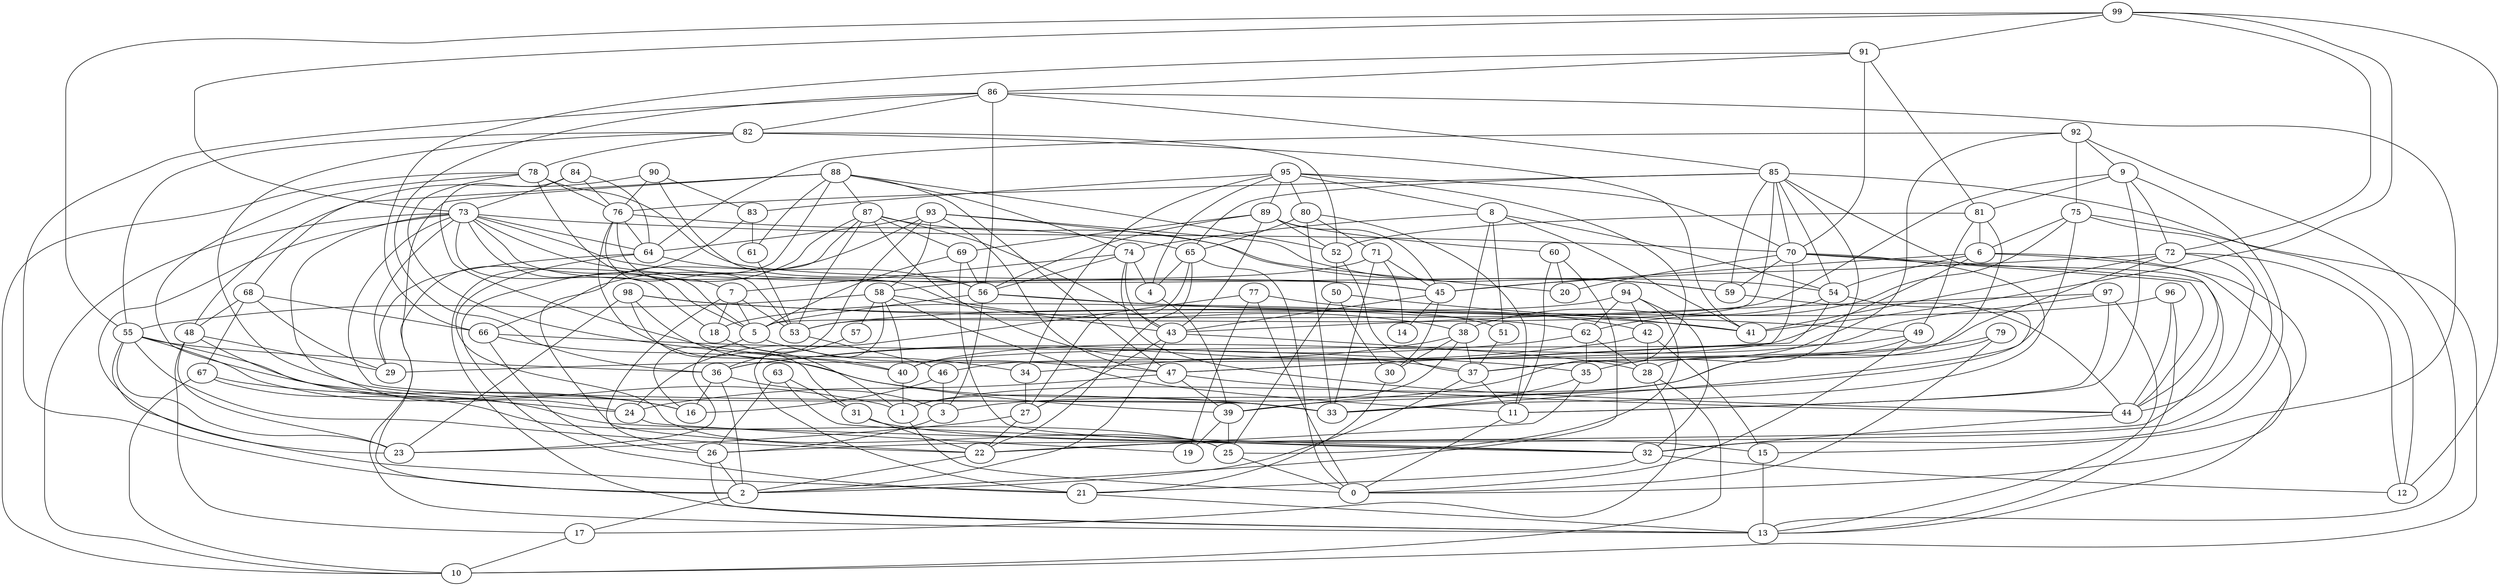 digraph GG_graph {

subgraph G_graph {
edge [color = black]
"77" -> "19" [dir = none]
"77" -> "24" [dir = none]
"77" -> "0" [dir = none]
"54" -> "33" [dir = none]
"8" -> "51" [dir = none]
"8" -> "74" [dir = none]
"8" -> "38" [dir = none]
"8" -> "54" [dir = none]
"35" -> "22" [dir = none]
"91" -> "66" [dir = none]
"60" -> "2" [dir = none]
"60" -> "20" [dir = none]
"98" -> "31" [dir = none]
"98" -> "40" [dir = none]
"98" -> "23" [dir = none]
"71" -> "58" [dir = none]
"71" -> "14" [dir = none]
"71" -> "45" [dir = none]
"80" -> "33" [dir = none]
"80" -> "65" [dir = none]
"80" -> "11" [dir = none]
"80" -> "71" [dir = none]
"82" -> "52" [dir = none]
"82" -> "55" [dir = none]
"82" -> "78" [dir = none]
"82" -> "33" [dir = none]
"78" -> "10" [dir = none]
"78" -> "40" [dir = none]
"78" -> "24" [dir = none]
"78" -> "5" [dir = none]
"78" -> "45" [dir = none]
"48" -> "17" [dir = none]
"48" -> "32" [dir = none]
"48" -> "29" [dir = none]
"48" -> "23" [dir = none]
"88" -> "13" [dir = none]
"88" -> "2" [dir = none]
"88" -> "87" [dir = none]
"88" -> "48" [dir = none]
"88" -> "52" [dir = none]
"93" -> "59" [dir = none]
"93" -> "66" [dir = none]
"26" -> "13" [dir = none]
"26" -> "2" [dir = none]
"21" -> "13" [dir = none]
"74" -> "4" [dir = none]
"74" -> "43" [dir = none]
"74" -> "7" [dir = none]
"74" -> "44" [dir = none]
"53" -> "46" [dir = none]
"22" -> "2" [dir = none]
"85" -> "76" [dir = none]
"85" -> "59" [dir = none]
"85" -> "65" [dir = none]
"85" -> "5" [dir = none]
"85" -> "35" [dir = none]
"85" -> "54" [dir = none]
"85" -> "12" [dir = none]
"2" -> "17" [dir = none]
"25" -> "0" [dir = none]
"97" -> "13" [dir = none]
"97" -> "43" [dir = none]
"97" -> "40" [dir = none]
"63" -> "26" [dir = none]
"63" -> "31" [dir = none]
"50" -> "25" [dir = none]
"50" -> "41" [dir = none]
"67" -> "16" [dir = none]
"67" -> "10" [dir = none]
"67" -> "25" [dir = none]
"40" -> "1" [dir = none]
"64" -> "29" [dir = none]
"64" -> "25" [dir = none]
"34" -> "27" [dir = none]
"9" -> "81" [dir = none]
"9" -> "53" [dir = none]
"42" -> "15" [dir = none]
"42" -> "36" [dir = none]
"42" -> "28" [dir = none]
"49" -> "0" [dir = none]
"49" -> "3" [dir = none]
"27" -> "22" [dir = none]
"92" -> "37" [dir = none]
"92" -> "64" [dir = none]
"92" -> "9" [dir = none]
"94" -> "42" [dir = none]
"94" -> "32" [dir = none]
"47" -> "44" [dir = none]
"47" -> "24" [dir = none]
"43" -> "28" [dir = none]
"43" -> "2" [dir = none]
"96" -> "13" [dir = none]
"96" -> "53" [dir = none]
"51" -> "37" [dir = none]
"39" -> "19" [dir = none]
"58" -> "21" [dir = none]
"58" -> "55" [dir = none]
"58" -> "57" [dir = none]
"84" -> "73" [dir = none]
"84" -> "64" [dir = none]
"84" -> "34" [dir = none]
"46" -> "3" [dir = none]
"46" -> "16" [dir = none]
"37" -> "2" [dir = none]
"37" -> "11" [dir = none]
"89" -> "45" [dir = none]
"89" -> "69" [dir = none]
"89" -> "60" [dir = none]
"89" -> "56" [dir = none]
"83" -> "61" [dir = none]
"83" -> "13" [dir = none]
"79" -> "1" [dir = none]
"79" -> "37" [dir = none]
"56" -> "49" [dir = none]
"56" -> "3" [dir = none]
"99" -> "12" [dir = none]
"99" -> "91" [dir = none]
"99" -> "41" [dir = none]
"99" -> "73" [dir = none]
"99" -> "72" [dir = none]
"81" -> "28" [dir = none]
"81" -> "49" [dir = none]
"69" -> "5" [dir = none]
"69" -> "32" [dir = none]
"95" -> "34" [dir = none]
"95" -> "8" [dir = none]
"95" -> "4" [dir = none]
"95" -> "83" [dir = none]
"70" -> "44" [dir = none]
"70" -> "20" [dir = none]
"70" -> "59" [dir = none]
"70" -> "26" [dir = none]
"70" -> "47" [dir = none]
"66" -> "33" [dir = none]
"66" -> "35" [dir = none]
"66" -> "26" [dir = none]
"75" -> "22" [dir = none]
"75" -> "62" [dir = none]
"75" -> "39" [dir = none]
"57" -> "36" [dir = none]
"31" -> "15" [dir = none]
"45" -> "30" [dir = none]
"45" -> "43" [dir = none]
"45" -> "14" [dir = none]
"6" -> "54" [dir = none]
"6" -> "0" [dir = none]
"6" -> "29" [dir = none]
"6" -> "13" [dir = none]
"18" -> "1" [dir = none]
"73" -> "23" [dir = none]
"73" -> "24" [dir = none]
"73" -> "33" [dir = none]
"73" -> "45" [dir = none]
"73" -> "18" [dir = none]
"73" -> "5" [dir = none]
"73" -> "64" [dir = none]
"73" -> "38" [dir = none]
"73" -> "29" [dir = none]
"73" -> "70" [dir = none]
"73" -> "10" [dir = none]
"76" -> "65" [dir = none]
"76" -> "7" [dir = none]
"36" -> "3" [dir = none]
"65" -> "22" [dir = none]
"65" -> "0" [dir = none]
"65" -> "4" [dir = none]
"7" -> "26" [dir = none]
"7" -> "5" [dir = none]
"7" -> "18" [dir = none]
"72" -> "46" [dir = none]
"72" -> "45" [dir = none]
"72" -> "41" [dir = none]
"55" -> "22" [dir = none]
"55" -> "16" [dir = none]
"3" -> "26" [dir = none]
"62" -> "36" [dir = none]
"62" -> "35" [dir = none]
"62" -> "28" [dir = none]
"86" -> "85" [dir = none]
"86" -> "2" [dir = none]
"86" -> "82" [dir = none]
"86" -> "56" [dir = none]
"86" -> "15" [dir = none]
"86" -> "36" [dir = none]
"87" -> "69" [dir = none]
"87" -> "43" [dir = none]
"87" -> "53" [dir = none]
"87" -> "59" [dir = none]
"38" -> "30" [dir = none]
"61" -> "53" [dir = none]
"4" -> "39" [dir = none]
"5" -> "16" [dir = none]
"5" -> "47" [dir = none]
"68" -> "67" [dir = none]
"68" -> "66" [dir = none]
"11" -> "0" [dir = none]
"90" -> "56" [dir = none]
"90" -> "68" [dir = none]
"60" -> "11" [dir = none]
"28" -> "10" [dir = none]
"85" -> "70" [dir = none]
"1" -> "0" [dir = none]
"94" -> "25" [dir = none]
"58" -> "11" [dir = none]
"27" -> "23" [dir = none]
"99" -> "55" [dir = none]
"85" -> "44" [dir = none]
"70" -> "33" [dir = none]
"24" -> "19" [dir = none]
"87" -> "21" [dir = none]
"92" -> "75" [dir = none]
"47" -> "39" [dir = none]
"82" -> "41" [dir = none]
"69" -> "56" [dir = none]
"49" -> "40" [dir = none]
"38" -> "34" [dir = none]
"28" -> "17" [dir = none]
"72" -> "44" [dir = none]
"98" -> "62" [dir = none]
"93" -> "23" [dir = none]
"65" -> "27" [dir = none]
"72" -> "12" [dir = none]
"6" -> "45" [dir = none]
"15" -> "13" [dir = none]
"64" -> "56" [dir = none]
"77" -> "42" [dir = none]
"58" -> "40" [dir = none]
"59" -> "44" [dir = none]
"50" -> "30" [dir = none]
"76" -> "64" [dir = none]
"52" -> "50" [dir = none]
"75" -> "10" [dir = none]
"79" -> "0" [dir = none]
"38" -> "1" [dir = none]
"55" -> "1" [dir = none]
"30" -> "21" [dir = none]
"93" -> "64" [dir = none]
"97" -> "11" [dir = none]
"95" -> "89" [dir = none]
"56" -> "5" [dir = none]
"63" -> "32" [dir = none]
"81" -> "52" [dir = none]
"88" -> "47" [dir = none]
"73" -> "54" [dir = none]
"17" -> "10" [dir = none]
"55" -> "21" [dir = none]
"89" -> "43" [dir = none]
"91" -> "86" [dir = none]
"35" -> "33" [dir = none]
"8" -> "41" [dir = none]
"96" -> "44" [dir = none]
"95" -> "39" [dir = none]
"84" -> "76" [dir = none]
"7" -> "53" [dir = none]
"31" -> "22" [dir = none]
"88" -> "74" [dir = none]
"75" -> "6" [dir = none]
"91" -> "81" [dir = none]
"74" -> "56" [dir = none]
"95" -> "80" [dir = none]
"89" -> "52" [dir = none]
"76" -> "53" [dir = none]
"52" -> "37" [dir = none]
"94" -> "62" [dir = none]
"93" -> "47" [dir = none]
"91" -> "70" [dir = none]
"93" -> "20" [dir = none]
"36" -> "16" [dir = none]
"90" -> "76" [dir = none]
"68" -> "29" [dir = none]
"43" -> "27" [dir = none]
"92" -> "13" [dir = none]
"98" -> "41" [dir = none]
"93" -> "58" [dir = none]
"94" -> "18" [dir = none]
"44" -> "32" [dir = none]
"36" -> "2" [dir = none]
"32" -> "21" [dir = none]
"58" -> "43" [dir = none]
"55" -> "23" [dir = none]
"39" -> "25" [dir = none]
"68" -> "48" [dir = none]
"54" -> "38" [dir = none]
"38" -> "37" [dir = none]
"95" -> "70" [dir = none]
"71" -> "33" [dir = none]
"87" -> "22" [dir = none]
"32" -> "12" [dir = none]
"90" -> "83" [dir = none]
"76" -> "39" [dir = none]
"9" -> "72" [dir = none]
"56" -> "51" [dir = none]
"81" -> "6" [dir = none]
"88" -> "61" [dir = none]
"78" -> "76" [dir = none]
"9" -> "32" [dir = none]
"87" -> "37" [dir = none]
"54" -> "47" [dir = none]
"55" -> "36" [dir = none]
"9" -> "11" [dir = none]
}

}
